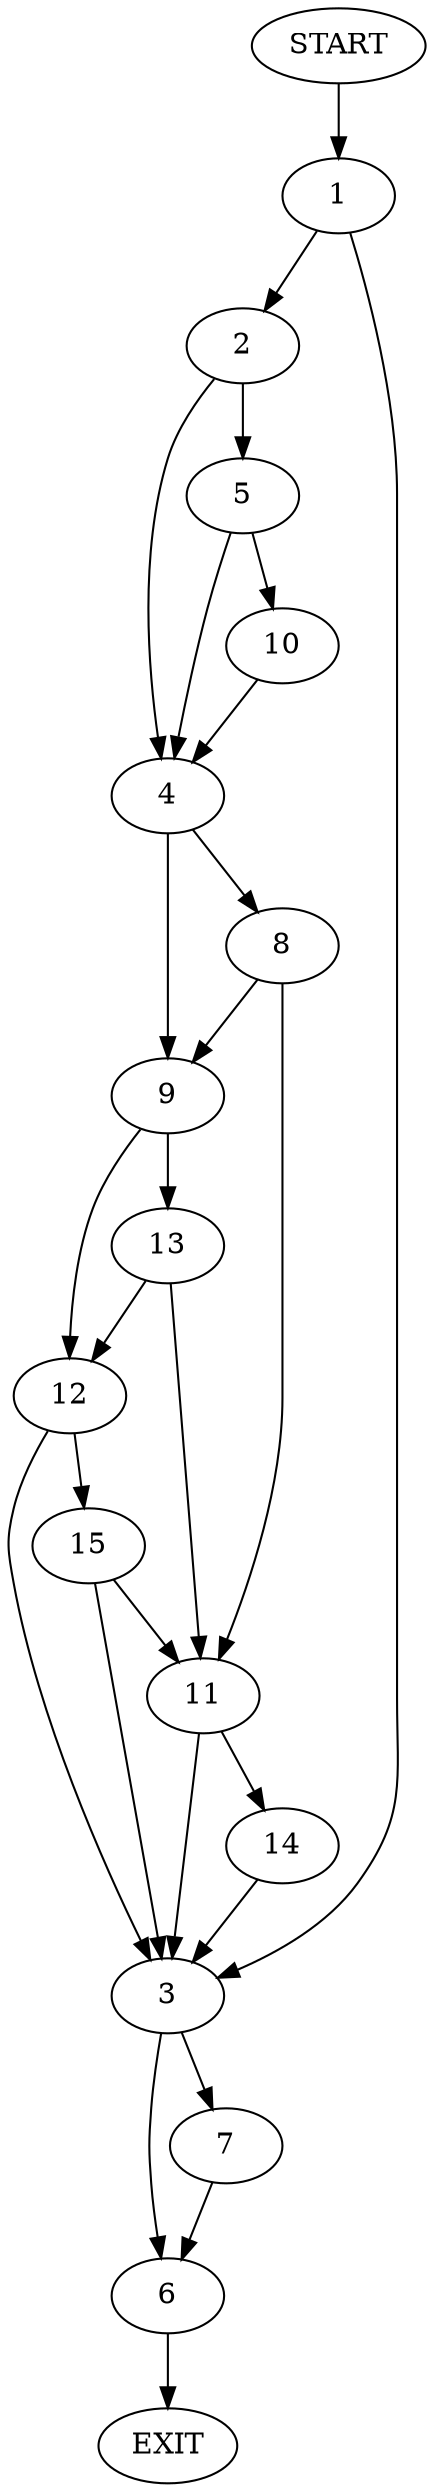 digraph {
0 [label="START"]
16 [label="EXIT"]
0 -> 1
1 -> 2
1 -> 3
2 -> 4
2 -> 5
3 -> 6
3 -> 7
4 -> 8
4 -> 9
5 -> 10
5 -> 4
10 -> 4
8 -> 11
8 -> 9
9 -> 12
9 -> 13
11 -> 14
11 -> 3
12 -> 15
12 -> 3
13 -> 11
13 -> 12
15 -> 11
15 -> 3
14 -> 3
7 -> 6
6 -> 16
}
